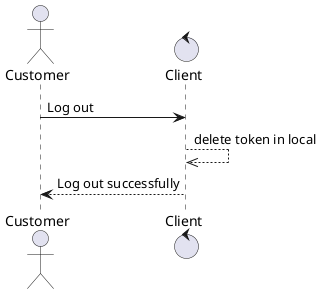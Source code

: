 @startuml logout
    actor Customer
    control Client

    Customer -> Client: Log out
    Client -->> Client: delete token in local
    Customer <-- Client: Log out successfully
@enduml